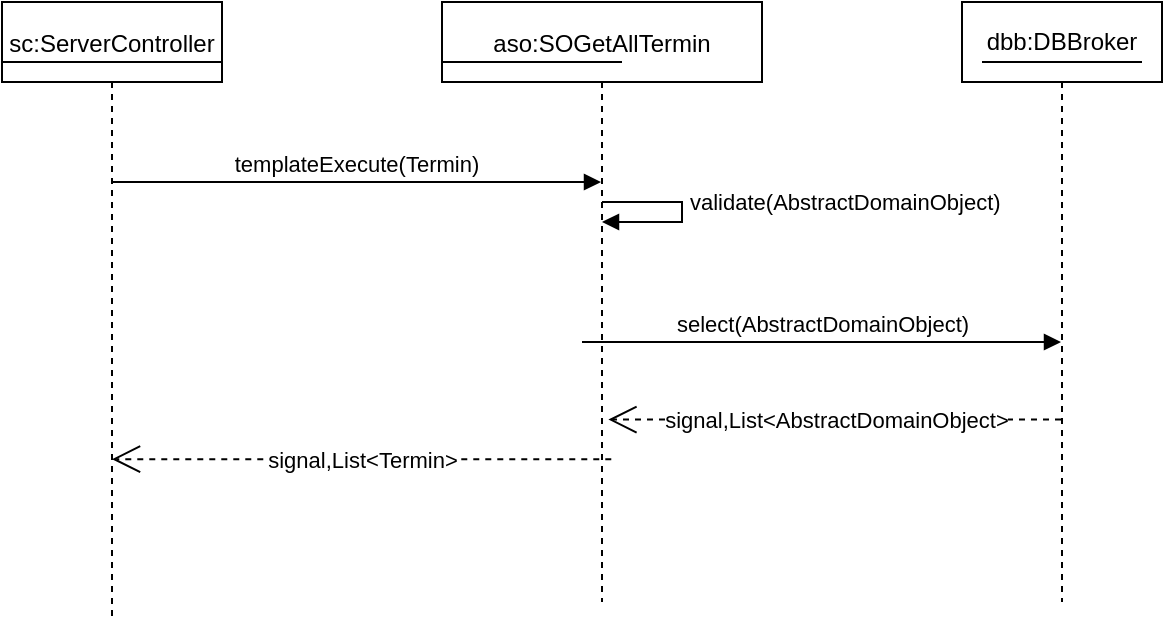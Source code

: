 <mxfile version="20.3.3" type="device"><diagram id="kgpKYQtTHZ0yAKxKKP6v" name="Page-1"><mxGraphModel dx="1008" dy="469" grid="1" gridSize="10" guides="1" tooltips="1" connect="1" arrows="1" fold="1" page="1" pageScale="1" pageWidth="850" pageHeight="1100" math="0" shadow="0"><root><mxCell id="0"/><mxCell id="1" parent="0"/><mxCell id="3nuBFxr9cyL0pnOWT2aG-1" value="sc:ServerController" style="shape=umlLifeline;perimeter=lifelinePerimeter;container=1;collapsible=0;recursiveResize=0;rounded=0;shadow=0;strokeWidth=1;" parent="1" vertex="1"><mxGeometry x="120" y="70" width="110" height="310" as="geometry"/></mxCell><mxCell id="3nuBFxr9cyL0pnOWT2aG-5" value="aso:SOGetAllTermin" style="shape=umlLifeline;perimeter=lifelinePerimeter;container=1;collapsible=0;recursiveResize=0;rounded=0;shadow=0;strokeWidth=1;" parent="1" vertex="1"><mxGeometry x="340" y="70" width="160" height="300" as="geometry"/></mxCell><mxCell id="ZXANvao3_PfWXw138Ir_-6" value="validate(AbstractDomainObject)" style="edgeStyle=orthogonalEdgeStyle;html=1;align=left;spacingLeft=2;endArrow=block;rounded=0;" parent="3nuBFxr9cyL0pnOWT2aG-5" edge="1"><mxGeometry x="-0.111" relative="1" as="geometry"><mxPoint x="80" y="100" as="sourcePoint"/><Array as="points"><mxPoint x="120" y="100"/><mxPoint x="120" y="110"/></Array><mxPoint x="80" y="110" as="targetPoint"/><mxPoint as="offset"/></mxGeometry></mxCell><mxCell id="ZXANvao3_PfWXw138Ir_-14" value="" style="endArrow=none;html=1;rounded=0;exitX=0;exitY=0.1;exitDx=0;exitDy=0;exitPerimeter=0;" parent="3nuBFxr9cyL0pnOWT2aG-5" source="3nuBFxr9cyL0pnOWT2aG-5" edge="1"><mxGeometry width="50" height="50" relative="1" as="geometry"><mxPoint x="20" y="30" as="sourcePoint"/><mxPoint x="90" y="30" as="targetPoint"/></mxGeometry></mxCell><mxCell id="3nuBFxr9cyL0pnOWT2aG-8" value="templateExecute(Termin)" style="verticalAlign=bottom;endArrow=block;shadow=0;strokeWidth=1;" parent="1" target="3nuBFxr9cyL0pnOWT2aG-5" edge="1"><mxGeometry relative="1" as="geometry"><mxPoint x="175" y="160.0" as="sourcePoint"/><mxPoint x="405" y="160.0" as="targetPoint"/></mxGeometry></mxCell><mxCell id="ZXANvao3_PfWXw138Ir_-12" value="dbb:DBBroker" style="shape=umlLifeline;perimeter=lifelinePerimeter;whiteSpace=wrap;html=1;container=1;collapsible=0;recursiveResize=0;outlineConnect=0;" parent="1" vertex="1"><mxGeometry x="600" y="70" width="100" height="300" as="geometry"/></mxCell><mxCell id="ZXANvao3_PfWXw138Ir_-13" value="" style="endArrow=none;html=1;rounded=0;" parent="1" edge="1"><mxGeometry width="50" height="50" relative="1" as="geometry"><mxPoint x="120" y="97" as="sourcePoint"/><mxPoint x="230" y="100" as="targetPoint"/><Array as="points"><mxPoint x="120" y="100"/><mxPoint x="130" y="100"/></Array></mxGeometry></mxCell><mxCell id="ZXANvao3_PfWXw138Ir_-16" value="" style="endArrow=none;html=1;rounded=0;" parent="1" edge="1"><mxGeometry width="50" height="50" relative="1" as="geometry"><mxPoint x="650" y="100" as="sourcePoint"/><mxPoint x="650" y="100" as="targetPoint"/><Array as="points"><mxPoint x="610" y="100"/><mxPoint x="690" y="100"/></Array></mxGeometry></mxCell><mxCell id="ZXANvao3_PfWXw138Ir_-17" value="signal,List&amp;lt;Termin&amp;gt;" style="endArrow=open;endSize=12;dashed=1;html=1;rounded=0;exitX=0.529;exitY=0.762;exitDx=0;exitDy=0;exitPerimeter=0;" parent="1" source="3nuBFxr9cyL0pnOWT2aG-5" target="3nuBFxr9cyL0pnOWT2aG-1" edge="1"><mxGeometry width="160" relative="1" as="geometry"><mxPoint x="320" y="300" as="sourcePoint"/><mxPoint x="480" y="300" as="targetPoint"/></mxGeometry></mxCell><mxCell id="ZXANvao3_PfWXw138Ir_-19" value="signal,List&amp;lt;AbstractDomainObject&amp;gt;" style="endArrow=open;endSize=12;dashed=1;html=1;rounded=0;entryX=0.52;entryY=0.696;entryDx=0;entryDy=0;entryPerimeter=0;" parent="1" source="ZXANvao3_PfWXw138Ir_-12" target="3nuBFxr9cyL0pnOWT2aG-5" edge="1"><mxGeometry width="160" relative="1" as="geometry"><mxPoint x="320" y="300" as="sourcePoint"/><mxPoint x="480" y="300" as="targetPoint"/></mxGeometry></mxCell><mxCell id="ZXANvao3_PfWXw138Ir_-20" value="select(AbstractDomainObject)" style="html=1;verticalAlign=bottom;endArrow=block;rounded=0;" parent="1" target="ZXANvao3_PfWXw138Ir_-12" edge="1"><mxGeometry x="0.002" width="80" relative="1" as="geometry"><mxPoint x="410" y="240" as="sourcePoint"/><mxPoint x="440" y="300" as="targetPoint"/><Array as="points"><mxPoint x="530" y="240"/></Array><mxPoint as="offset"/></mxGeometry></mxCell></root></mxGraphModel></diagram></mxfile>